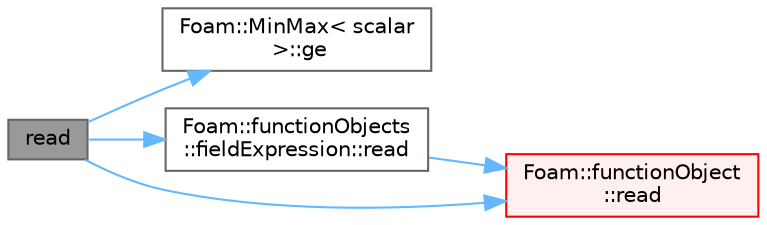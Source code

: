 digraph "read"
{
 // LATEX_PDF_SIZE
  bgcolor="transparent";
  edge [fontname=Helvetica,fontsize=10,labelfontname=Helvetica,labelfontsize=10];
  node [fontname=Helvetica,fontsize=10,shape=box,height=0.2,width=0.4];
  rankdir="LR";
  Node1 [id="Node000001",label="read",height=0.2,width=0.4,color="gray40", fillcolor="grey60", style="filled", fontcolor="black",tooltip=" "];
  Node1 -> Node2 [id="edge1_Node000001_Node000002",color="steelblue1",style="solid",tooltip=" "];
  Node2 [id="Node000002",label="Foam::MinMax\< scalar\l \>::ge",height=0.2,width=0.4,color="grey40", fillcolor="white", style="filled",URL="$classFoam_1_1MinMax.html#abc33ed5f8fd1ce7a58236fd29a07685e",tooltip=" "];
  Node1 -> Node3 [id="edge2_Node000001_Node000003",color="steelblue1",style="solid",tooltip=" "];
  Node3 [id="Node000003",label="Foam::functionObjects\l::fieldExpression::read",height=0.2,width=0.4,color="grey40", fillcolor="white", style="filled",URL="$classFoam_1_1functionObjects_1_1fieldExpression.html#a6ce0c64db98eb6144d363dbfc86104eb",tooltip=" "];
  Node3 -> Node4 [id="edge3_Node000003_Node000004",color="steelblue1",style="solid",tooltip=" "];
  Node4 [id="Node000004",label="Foam::functionObject\l::read",height=0.2,width=0.4,color="red", fillcolor="#FFF0F0", style="filled",URL="$classFoam_1_1functionObject.html#a6ce0c64db98eb6144d363dbfc86104eb",tooltip=" "];
  Node1 -> Node4 [id="edge4_Node000001_Node000004",color="steelblue1",style="solid",tooltip=" "];
}
